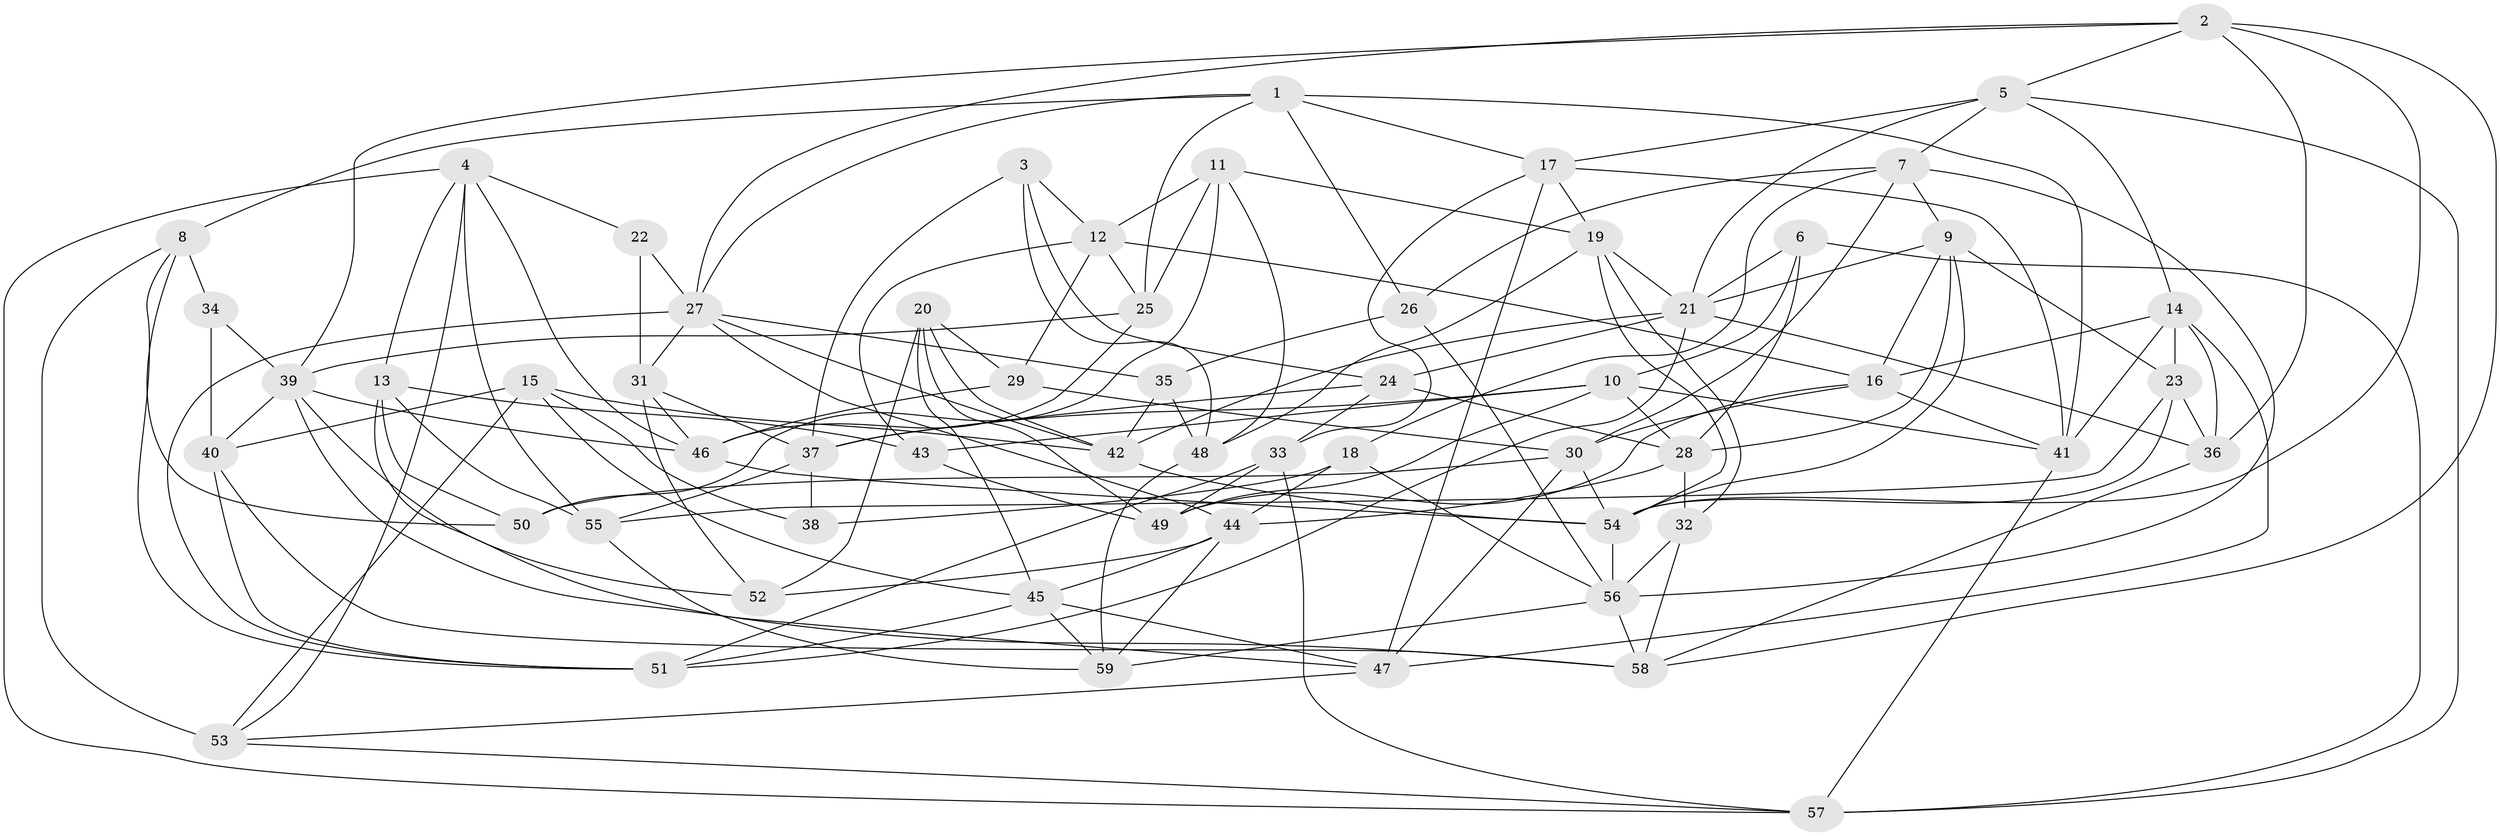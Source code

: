 // original degree distribution, {4: 1.0}
// Generated by graph-tools (version 1.1) at 2025/38/03/04/25 23:38:18]
// undirected, 59 vertices, 158 edges
graph export_dot {
  node [color=gray90,style=filled];
  1;
  2;
  3;
  4;
  5;
  6;
  7;
  8;
  9;
  10;
  11;
  12;
  13;
  14;
  15;
  16;
  17;
  18;
  19;
  20;
  21;
  22;
  23;
  24;
  25;
  26;
  27;
  28;
  29;
  30;
  31;
  32;
  33;
  34;
  35;
  36;
  37;
  38;
  39;
  40;
  41;
  42;
  43;
  44;
  45;
  46;
  47;
  48;
  49;
  50;
  51;
  52;
  53;
  54;
  55;
  56;
  57;
  58;
  59;
  1 -- 8 [weight=1.0];
  1 -- 17 [weight=1.0];
  1 -- 25 [weight=1.0];
  1 -- 26 [weight=1.0];
  1 -- 27 [weight=1.0];
  1 -- 41 [weight=1.0];
  2 -- 5 [weight=1.0];
  2 -- 27 [weight=1.0];
  2 -- 36 [weight=1.0];
  2 -- 39 [weight=1.0];
  2 -- 54 [weight=1.0];
  2 -- 58 [weight=1.0];
  3 -- 12 [weight=1.0];
  3 -- 24 [weight=1.0];
  3 -- 37 [weight=1.0];
  3 -- 48 [weight=1.0];
  4 -- 13 [weight=1.0];
  4 -- 22 [weight=1.0];
  4 -- 46 [weight=1.0];
  4 -- 53 [weight=1.0];
  4 -- 55 [weight=1.0];
  4 -- 57 [weight=1.0];
  5 -- 7 [weight=1.0];
  5 -- 14 [weight=1.0];
  5 -- 17 [weight=1.0];
  5 -- 21 [weight=1.0];
  5 -- 57 [weight=1.0];
  6 -- 10 [weight=1.0];
  6 -- 21 [weight=1.0];
  6 -- 28 [weight=1.0];
  6 -- 57 [weight=1.0];
  7 -- 9 [weight=1.0];
  7 -- 18 [weight=1.0];
  7 -- 26 [weight=1.0];
  7 -- 30 [weight=1.0];
  7 -- 56 [weight=1.0];
  8 -- 34 [weight=2.0];
  8 -- 50 [weight=1.0];
  8 -- 51 [weight=1.0];
  8 -- 53 [weight=1.0];
  9 -- 16 [weight=1.0];
  9 -- 21 [weight=1.0];
  9 -- 23 [weight=1.0];
  9 -- 28 [weight=1.0];
  9 -- 54 [weight=1.0];
  10 -- 28 [weight=1.0];
  10 -- 37 [weight=1.0];
  10 -- 41 [weight=1.0];
  10 -- 43 [weight=1.0];
  10 -- 49 [weight=1.0];
  11 -- 12 [weight=1.0];
  11 -- 19 [weight=1.0];
  11 -- 25 [weight=2.0];
  11 -- 48 [weight=1.0];
  11 -- 50 [weight=1.0];
  12 -- 16 [weight=1.0];
  12 -- 25 [weight=1.0];
  12 -- 29 [weight=1.0];
  12 -- 43 [weight=1.0];
  13 -- 43 [weight=1.0];
  13 -- 47 [weight=1.0];
  13 -- 50 [weight=1.0];
  13 -- 55 [weight=2.0];
  14 -- 16 [weight=1.0];
  14 -- 23 [weight=1.0];
  14 -- 36 [weight=1.0];
  14 -- 41 [weight=1.0];
  14 -- 47 [weight=1.0];
  15 -- 38 [weight=1.0];
  15 -- 40 [weight=1.0];
  15 -- 42 [weight=1.0];
  15 -- 45 [weight=1.0];
  15 -- 53 [weight=2.0];
  16 -- 30 [weight=1.0];
  16 -- 41 [weight=1.0];
  16 -- 49 [weight=1.0];
  17 -- 19 [weight=1.0];
  17 -- 33 [weight=1.0];
  17 -- 41 [weight=1.0];
  17 -- 47 [weight=1.0];
  18 -- 38 [weight=2.0];
  18 -- 44 [weight=1.0];
  18 -- 56 [weight=2.0];
  19 -- 21 [weight=1.0];
  19 -- 32 [weight=1.0];
  19 -- 48 [weight=1.0];
  19 -- 54 [weight=1.0];
  20 -- 29 [weight=1.0];
  20 -- 42 [weight=1.0];
  20 -- 45 [weight=1.0];
  20 -- 49 [weight=2.0];
  20 -- 52 [weight=1.0];
  21 -- 24 [weight=1.0];
  21 -- 36 [weight=1.0];
  21 -- 42 [weight=1.0];
  21 -- 51 [weight=1.0];
  22 -- 27 [weight=3.0];
  22 -- 31 [weight=2.0];
  23 -- 36 [weight=2.0];
  23 -- 54 [weight=1.0];
  23 -- 55 [weight=1.0];
  24 -- 28 [weight=1.0];
  24 -- 33 [weight=2.0];
  24 -- 37 [weight=1.0];
  25 -- 39 [weight=1.0];
  25 -- 46 [weight=1.0];
  26 -- 35 [weight=1.0];
  26 -- 56 [weight=3.0];
  27 -- 31 [weight=1.0];
  27 -- 35 [weight=1.0];
  27 -- 42 [weight=1.0];
  27 -- 44 [weight=1.0];
  27 -- 51 [weight=1.0];
  28 -- 32 [weight=1.0];
  28 -- 44 [weight=1.0];
  29 -- 30 [weight=1.0];
  29 -- 46 [weight=1.0];
  30 -- 47 [weight=1.0];
  30 -- 50 [weight=1.0];
  30 -- 54 [weight=1.0];
  31 -- 37 [weight=1.0];
  31 -- 46 [weight=1.0];
  31 -- 52 [weight=1.0];
  32 -- 56 [weight=1.0];
  32 -- 58 [weight=1.0];
  33 -- 49 [weight=1.0];
  33 -- 51 [weight=1.0];
  33 -- 57 [weight=1.0];
  34 -- 39 [weight=1.0];
  34 -- 40 [weight=1.0];
  35 -- 42 [weight=1.0];
  35 -- 48 [weight=1.0];
  36 -- 58 [weight=1.0];
  37 -- 38 [weight=1.0];
  37 -- 55 [weight=1.0];
  39 -- 40 [weight=2.0];
  39 -- 46 [weight=1.0];
  39 -- 52 [weight=1.0];
  39 -- 58 [weight=1.0];
  40 -- 51 [weight=1.0];
  40 -- 58 [weight=1.0];
  41 -- 57 [weight=1.0];
  42 -- 54 [weight=1.0];
  43 -- 49 [weight=1.0];
  44 -- 45 [weight=1.0];
  44 -- 52 [weight=1.0];
  44 -- 59 [weight=1.0];
  45 -- 47 [weight=1.0];
  45 -- 51 [weight=1.0];
  45 -- 59 [weight=1.0];
  46 -- 54 [weight=1.0];
  47 -- 53 [weight=1.0];
  48 -- 59 [weight=2.0];
  53 -- 57 [weight=1.0];
  54 -- 56 [weight=1.0];
  55 -- 59 [weight=1.0];
  56 -- 58 [weight=1.0];
  56 -- 59 [weight=1.0];
}
